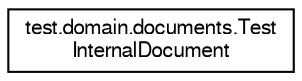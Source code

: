 digraph "Jerarquia Gràfica de la Classe"
{
 // LATEX_PDF_SIZE
  edge [fontname="FreeSans",fontsize="10",labelfontname="FreeSans",labelfontsize="10"];
  node [fontname="FreeSans",fontsize="10",shape=record];
  rankdir="LR";
  Node0 [label="test.domain.documents.Test\lInternalDocument",height=0.2,width=0.4,color="black", fillcolor="white", style="filled",URL="$classtest_1_1domain_1_1documents_1_1_test_internal_document.html",tooltip="Classe per provar de forma unitària la classe InternalDocument."];
}

